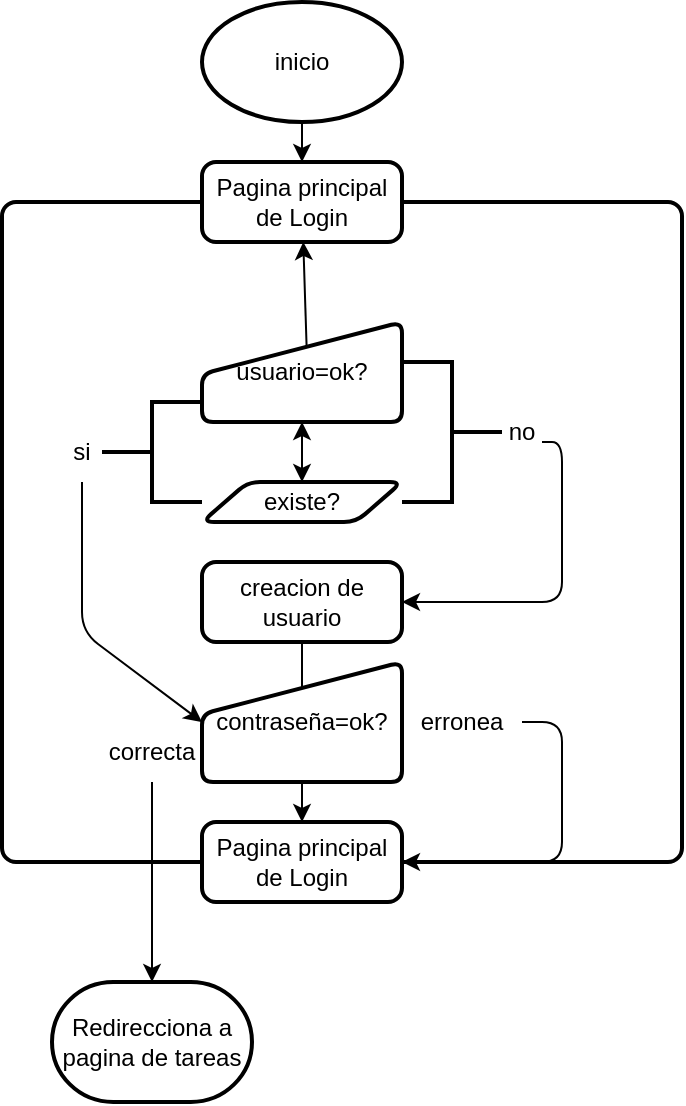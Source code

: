 <mxfile>
    <diagram id="IfNL4lCVycupb5bsrrqI" name="inicio secion">
        <mxGraphModel dx="576" dy="384" grid="1" gridSize="10" guides="1" tooltips="1" connect="1" arrows="1" fold="1" page="1" pageScale="1" pageWidth="827" pageHeight="1169" math="0" shadow="0">
            <root>
                <mxCell id="0"/>
                <mxCell id="1" parent="0"/>
                <mxCell id="7" value="" style="rounded=1;whiteSpace=wrap;html=1;absoluteArcSize=1;arcSize=14;strokeWidth=2;fillColor=none;verticalAlign=top;" vertex="1" parent="1">
                    <mxGeometry x="240" y="120" width="340" height="330" as="geometry"/>
                </mxCell>
                <mxCell id="4" value="" style="edgeStyle=none;html=1;" edge="1" parent="1" source="2" target="3">
                    <mxGeometry relative="1" as="geometry"/>
                </mxCell>
                <mxCell id="2" value="inicio" style="strokeWidth=2;html=1;shape=mxgraph.flowchart.start_1;whiteSpace=wrap;" vertex="1" parent="1">
                    <mxGeometry x="340" y="20" width="100" height="60" as="geometry"/>
                </mxCell>
                <mxCell id="8" style="edgeStyle=none;html=1;" edge="1" parent="1" source="3" target="7">
                    <mxGeometry relative="1" as="geometry"/>
                </mxCell>
                <mxCell id="3" value="Pagina principal de Login" style="rounded=1;whiteSpace=wrap;html=1;absoluteArcSize=1;arcSize=14;strokeWidth=2;" vertex="1" parent="1">
                    <mxGeometry x="340" y="100" width="100" height="40" as="geometry"/>
                </mxCell>
                <mxCell id="9" value="" style="edgeStyle=none;html=1;exitX=0.523;exitY=0.242;exitDx=0;exitDy=0;exitPerimeter=0;" edge="1" parent="1" source="5" target="3">
                    <mxGeometry relative="1" as="geometry"/>
                </mxCell>
                <mxCell id="5" value="usuario=ok?" style="html=1;strokeWidth=2;shape=manualInput;whiteSpace=wrap;rounded=1;size=26;arcSize=11;" vertex="1" parent="1">
                    <mxGeometry x="340" y="180" width="100" height="50" as="geometry"/>
                </mxCell>
                <mxCell id="14" value="" style="edgeStyle=none;html=1;entryX=0.5;entryY=0;entryDx=0;entryDy=0;startArrow=none;" edge="1" parent="1" source="27" target="19">
                    <mxGeometry relative="1" as="geometry">
                        <mxPoint x="390" y="350" as="targetPoint"/>
                    </mxGeometry>
                </mxCell>
                <mxCell id="6" value="contraseña=ok?" style="html=1;strokeWidth=2;shape=manualInput;whiteSpace=wrap;rounded=1;size=26;arcSize=11;" vertex="1" parent="1">
                    <mxGeometry x="340" y="350" width="100" height="60" as="geometry"/>
                </mxCell>
                <mxCell id="11" value="" style="endArrow=classic;startArrow=classic;html=1;entryX=0.5;entryY=1;entryDx=0;entryDy=0;" edge="1" parent="1" target="5">
                    <mxGeometry width="50" height="50" relative="1" as="geometry">
                        <mxPoint x="390" y="260" as="sourcePoint"/>
                        <mxPoint x="395" y="270" as="targetPoint"/>
                    </mxGeometry>
                </mxCell>
                <mxCell id="13" value="" style="strokeWidth=2;html=1;shape=mxgraph.flowchart.annotation_2;align=right;labelPosition=left;pointerEvents=1;fillColor=none;rotation=-180;verticalLabelPosition=middle;verticalAlign=middle;" vertex="1" parent="1">
                    <mxGeometry x="440" y="200" width="50" height="70" as="geometry"/>
                </mxCell>
                <mxCell id="17" value="no" style="text;strokeColor=none;align=center;fillColor=none;html=1;verticalAlign=middle;whiteSpace=wrap;rounded=0;" vertex="1" parent="1">
                    <mxGeometry x="460" y="220" width="80" height="30" as="geometry"/>
                </mxCell>
                <mxCell id="18" value="" style="edgeStyle=none;orthogonalLoop=1;jettySize=auto;html=1;entryX=1;entryY=0.5;entryDx=0;entryDy=0;" edge="1" parent="1" target="27">
                    <mxGeometry width="80" relative="1" as="geometry">
                        <mxPoint x="510" y="240" as="sourcePoint"/>
                        <mxPoint x="550" y="400" as="targetPoint"/>
                        <Array as="points">
                            <mxPoint x="520" y="240"/>
                            <mxPoint x="520" y="320"/>
                        </Array>
                    </mxGeometry>
                </mxCell>
                <mxCell id="19" value="Pagina principal de Login" style="rounded=1;whiteSpace=wrap;html=1;absoluteArcSize=1;arcSize=14;strokeWidth=2;" vertex="1" parent="1">
                    <mxGeometry x="340" y="430" width="100" height="40" as="geometry"/>
                </mxCell>
                <mxCell id="21" value="" style="strokeWidth=2;html=1;shape=mxgraph.flowchart.annotation_2;align=left;labelPosition=right;pointerEvents=1;shadow=0;glass=0;sketch=0;fillColor=none;" vertex="1" parent="1">
                    <mxGeometry x="290" y="220" width="50" height="50" as="geometry"/>
                </mxCell>
                <mxCell id="24" style="edgeStyle=none;html=1;entryX=0;entryY=0.5;entryDx=0;entryDy=0;" edge="1" parent="1" source="23" target="6">
                    <mxGeometry relative="1" as="geometry">
                        <mxPoint x="280" y="450" as="targetPoint"/>
                        <mxPoint x="280" y="260" as="sourcePoint"/>
                        <Array as="points">
                            <mxPoint x="280" y="335"/>
                        </Array>
                    </mxGeometry>
                </mxCell>
                <mxCell id="23" value="si" style="text;strokeColor=none;align=center;fillColor=none;html=1;verticalAlign=middle;whiteSpace=wrap;rounded=0;shadow=0;glass=0;sketch=0;" vertex="1" parent="1">
                    <mxGeometry x="250" y="230" width="60" height="30" as="geometry"/>
                </mxCell>
                <mxCell id="26" value="existe?" style="shape=parallelogram;html=1;strokeWidth=2;perimeter=parallelogramPerimeter;whiteSpace=wrap;rounded=1;arcSize=12;size=0.23;shadow=0;glass=0;sketch=0;fillColor=none;" vertex="1" parent="1">
                    <mxGeometry x="340" y="260" width="100" height="20" as="geometry"/>
                </mxCell>
                <mxCell id="28" value="" style="edgeStyle=none;html=1;entryX=0.5;entryY=0;entryDx=0;entryDy=0;endArrow=none;" edge="1" parent="1" source="6" target="27">
                    <mxGeometry relative="1" as="geometry">
                        <mxPoint x="390" y="370" as="sourcePoint"/>
                        <mxPoint x="390" y="430" as="targetPoint"/>
                    </mxGeometry>
                </mxCell>
                <mxCell id="27" value="creacion de usuario" style="rounded=1;whiteSpace=wrap;html=1;absoluteArcSize=1;arcSize=14;strokeWidth=2;" vertex="1" parent="1">
                    <mxGeometry x="340" y="300" width="100" height="40" as="geometry"/>
                </mxCell>
                <mxCell id="31" style="edgeStyle=none;html=1;entryX=1;entryY=0.5;entryDx=0;entryDy=0;" edge="1" parent="1" source="30" target="19">
                    <mxGeometry relative="1" as="geometry">
                        <Array as="points">
                            <mxPoint x="520" y="380"/>
                            <mxPoint x="520" y="450"/>
                        </Array>
                    </mxGeometry>
                </mxCell>
                <mxCell id="30" value="erronea" style="text;strokeColor=none;align=center;fillColor=none;html=1;verticalAlign=middle;whiteSpace=wrap;rounded=0;shadow=0;glass=0;sketch=0;" vertex="1" parent="1">
                    <mxGeometry x="440" y="365" width="60" height="30" as="geometry"/>
                </mxCell>
                <mxCell id="32" value="Redirecciona a pagina de tareas" style="strokeWidth=2;html=1;shape=mxgraph.flowchart.terminator;whiteSpace=wrap;shadow=0;glass=0;sketch=0;fillColor=none;" vertex="1" parent="1">
                    <mxGeometry x="265" y="510" width="100" height="60" as="geometry"/>
                </mxCell>
                <mxCell id="34" style="edgeStyle=none;html=1;entryX=0.5;entryY=0;entryDx=0;entryDy=0;entryPerimeter=0;" edge="1" parent="1" source="33" target="32">
                    <mxGeometry relative="1" as="geometry"/>
                </mxCell>
                <mxCell id="33" value="correcta" style="text;strokeColor=none;align=center;fillColor=none;html=1;verticalAlign=middle;whiteSpace=wrap;rounded=0;shadow=0;glass=0;sketch=0;" vertex="1" parent="1">
                    <mxGeometry x="285" y="380" width="60" height="30" as="geometry"/>
                </mxCell>
            </root>
        </mxGraphModel>
    </diagram>
</mxfile>